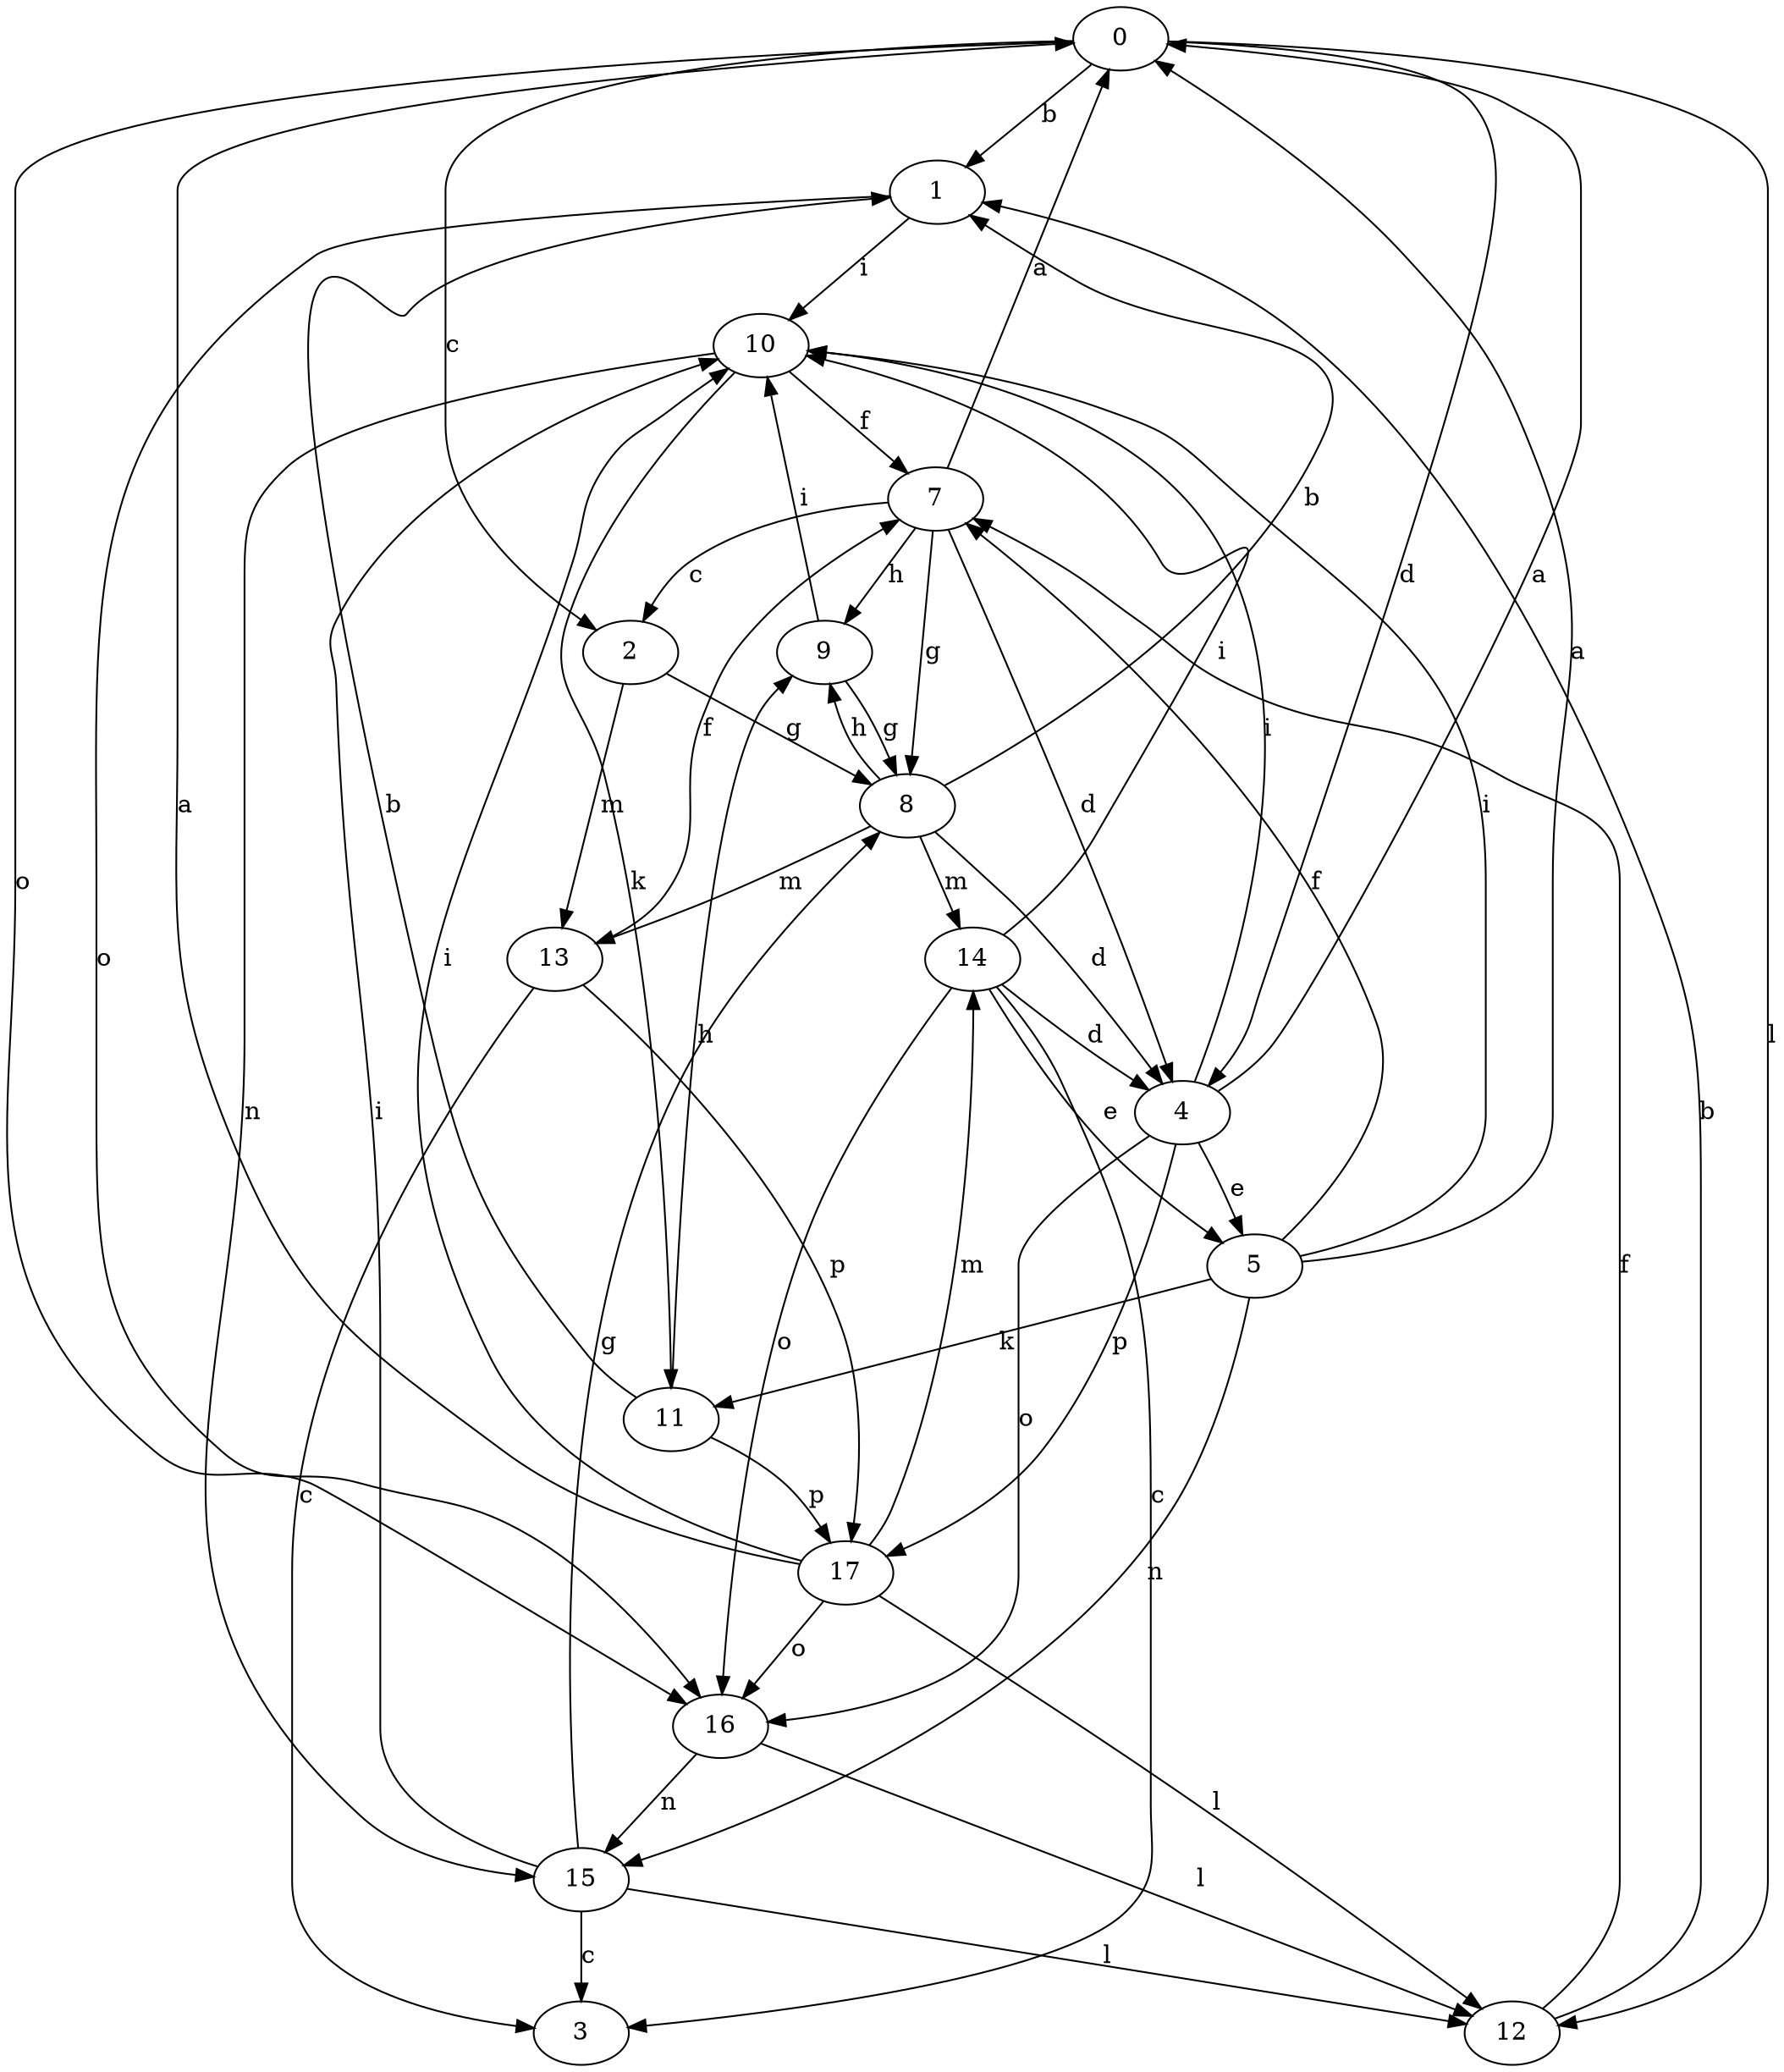 strict digraph  {
0;
1;
2;
3;
4;
5;
7;
8;
9;
10;
11;
12;
13;
14;
15;
16;
17;
0 -> 1  [label=b];
0 -> 2  [label=c];
0 -> 4  [label=d];
0 -> 12  [label=l];
0 -> 16  [label=o];
1 -> 10  [label=i];
1 -> 16  [label=o];
2 -> 8  [label=g];
2 -> 13  [label=m];
4 -> 0  [label=a];
4 -> 5  [label=e];
4 -> 10  [label=i];
4 -> 16  [label=o];
4 -> 17  [label=p];
5 -> 0  [label=a];
5 -> 7  [label=f];
5 -> 10  [label=i];
5 -> 11  [label=k];
5 -> 15  [label=n];
7 -> 0  [label=a];
7 -> 2  [label=c];
7 -> 4  [label=d];
7 -> 8  [label=g];
7 -> 9  [label=h];
8 -> 1  [label=b];
8 -> 4  [label=d];
8 -> 9  [label=h];
8 -> 13  [label=m];
8 -> 14  [label=m];
9 -> 8  [label=g];
9 -> 10  [label=i];
10 -> 7  [label=f];
10 -> 11  [label=k];
10 -> 15  [label=n];
11 -> 1  [label=b];
11 -> 9  [label=h];
11 -> 17  [label=p];
12 -> 1  [label=b];
12 -> 7  [label=f];
13 -> 3  [label=c];
13 -> 7  [label=f];
13 -> 17  [label=p];
14 -> 3  [label=c];
14 -> 4  [label=d];
14 -> 5  [label=e];
14 -> 10  [label=i];
14 -> 16  [label=o];
15 -> 3  [label=c];
15 -> 8  [label=g];
15 -> 10  [label=i];
15 -> 12  [label=l];
16 -> 12  [label=l];
16 -> 15  [label=n];
17 -> 0  [label=a];
17 -> 10  [label=i];
17 -> 12  [label=l];
17 -> 14  [label=m];
17 -> 16  [label=o];
}
